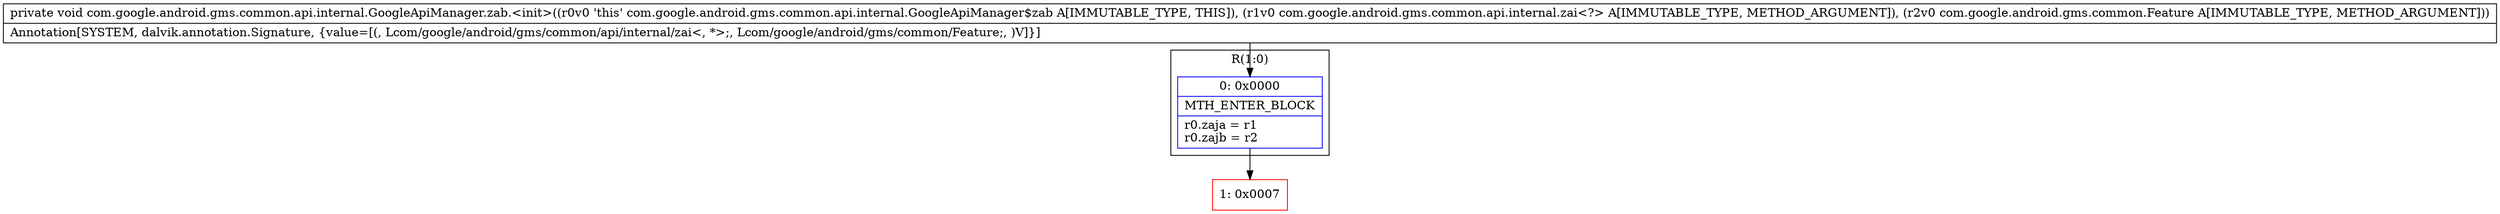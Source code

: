 digraph "CFG forcom.google.android.gms.common.api.internal.GoogleApiManager.zab.\<init\>(Lcom\/google\/android\/gms\/common\/api\/internal\/zai;Lcom\/google\/android\/gms\/common\/Feature;)V" {
subgraph cluster_Region_513630455 {
label = "R(1:0)";
node [shape=record,color=blue];
Node_0 [shape=record,label="{0\:\ 0x0000|MTH_ENTER_BLOCK\l|r0.zaja = r1\lr0.zajb = r2\l}"];
}
Node_1 [shape=record,color=red,label="{1\:\ 0x0007}"];
MethodNode[shape=record,label="{private void com.google.android.gms.common.api.internal.GoogleApiManager.zab.\<init\>((r0v0 'this' com.google.android.gms.common.api.internal.GoogleApiManager$zab A[IMMUTABLE_TYPE, THIS]), (r1v0 com.google.android.gms.common.api.internal.zai\<?\> A[IMMUTABLE_TYPE, METHOD_ARGUMENT]), (r2v0 com.google.android.gms.common.Feature A[IMMUTABLE_TYPE, METHOD_ARGUMENT]))  | Annotation[SYSTEM, dalvik.annotation.Signature, \{value=[(, Lcom\/google\/android\/gms\/common\/api\/internal\/zai\<, *\>;, Lcom\/google\/android\/gms\/common\/Feature;, )V]\}]\l}"];
MethodNode -> Node_0;
Node_0 -> Node_1;
}

